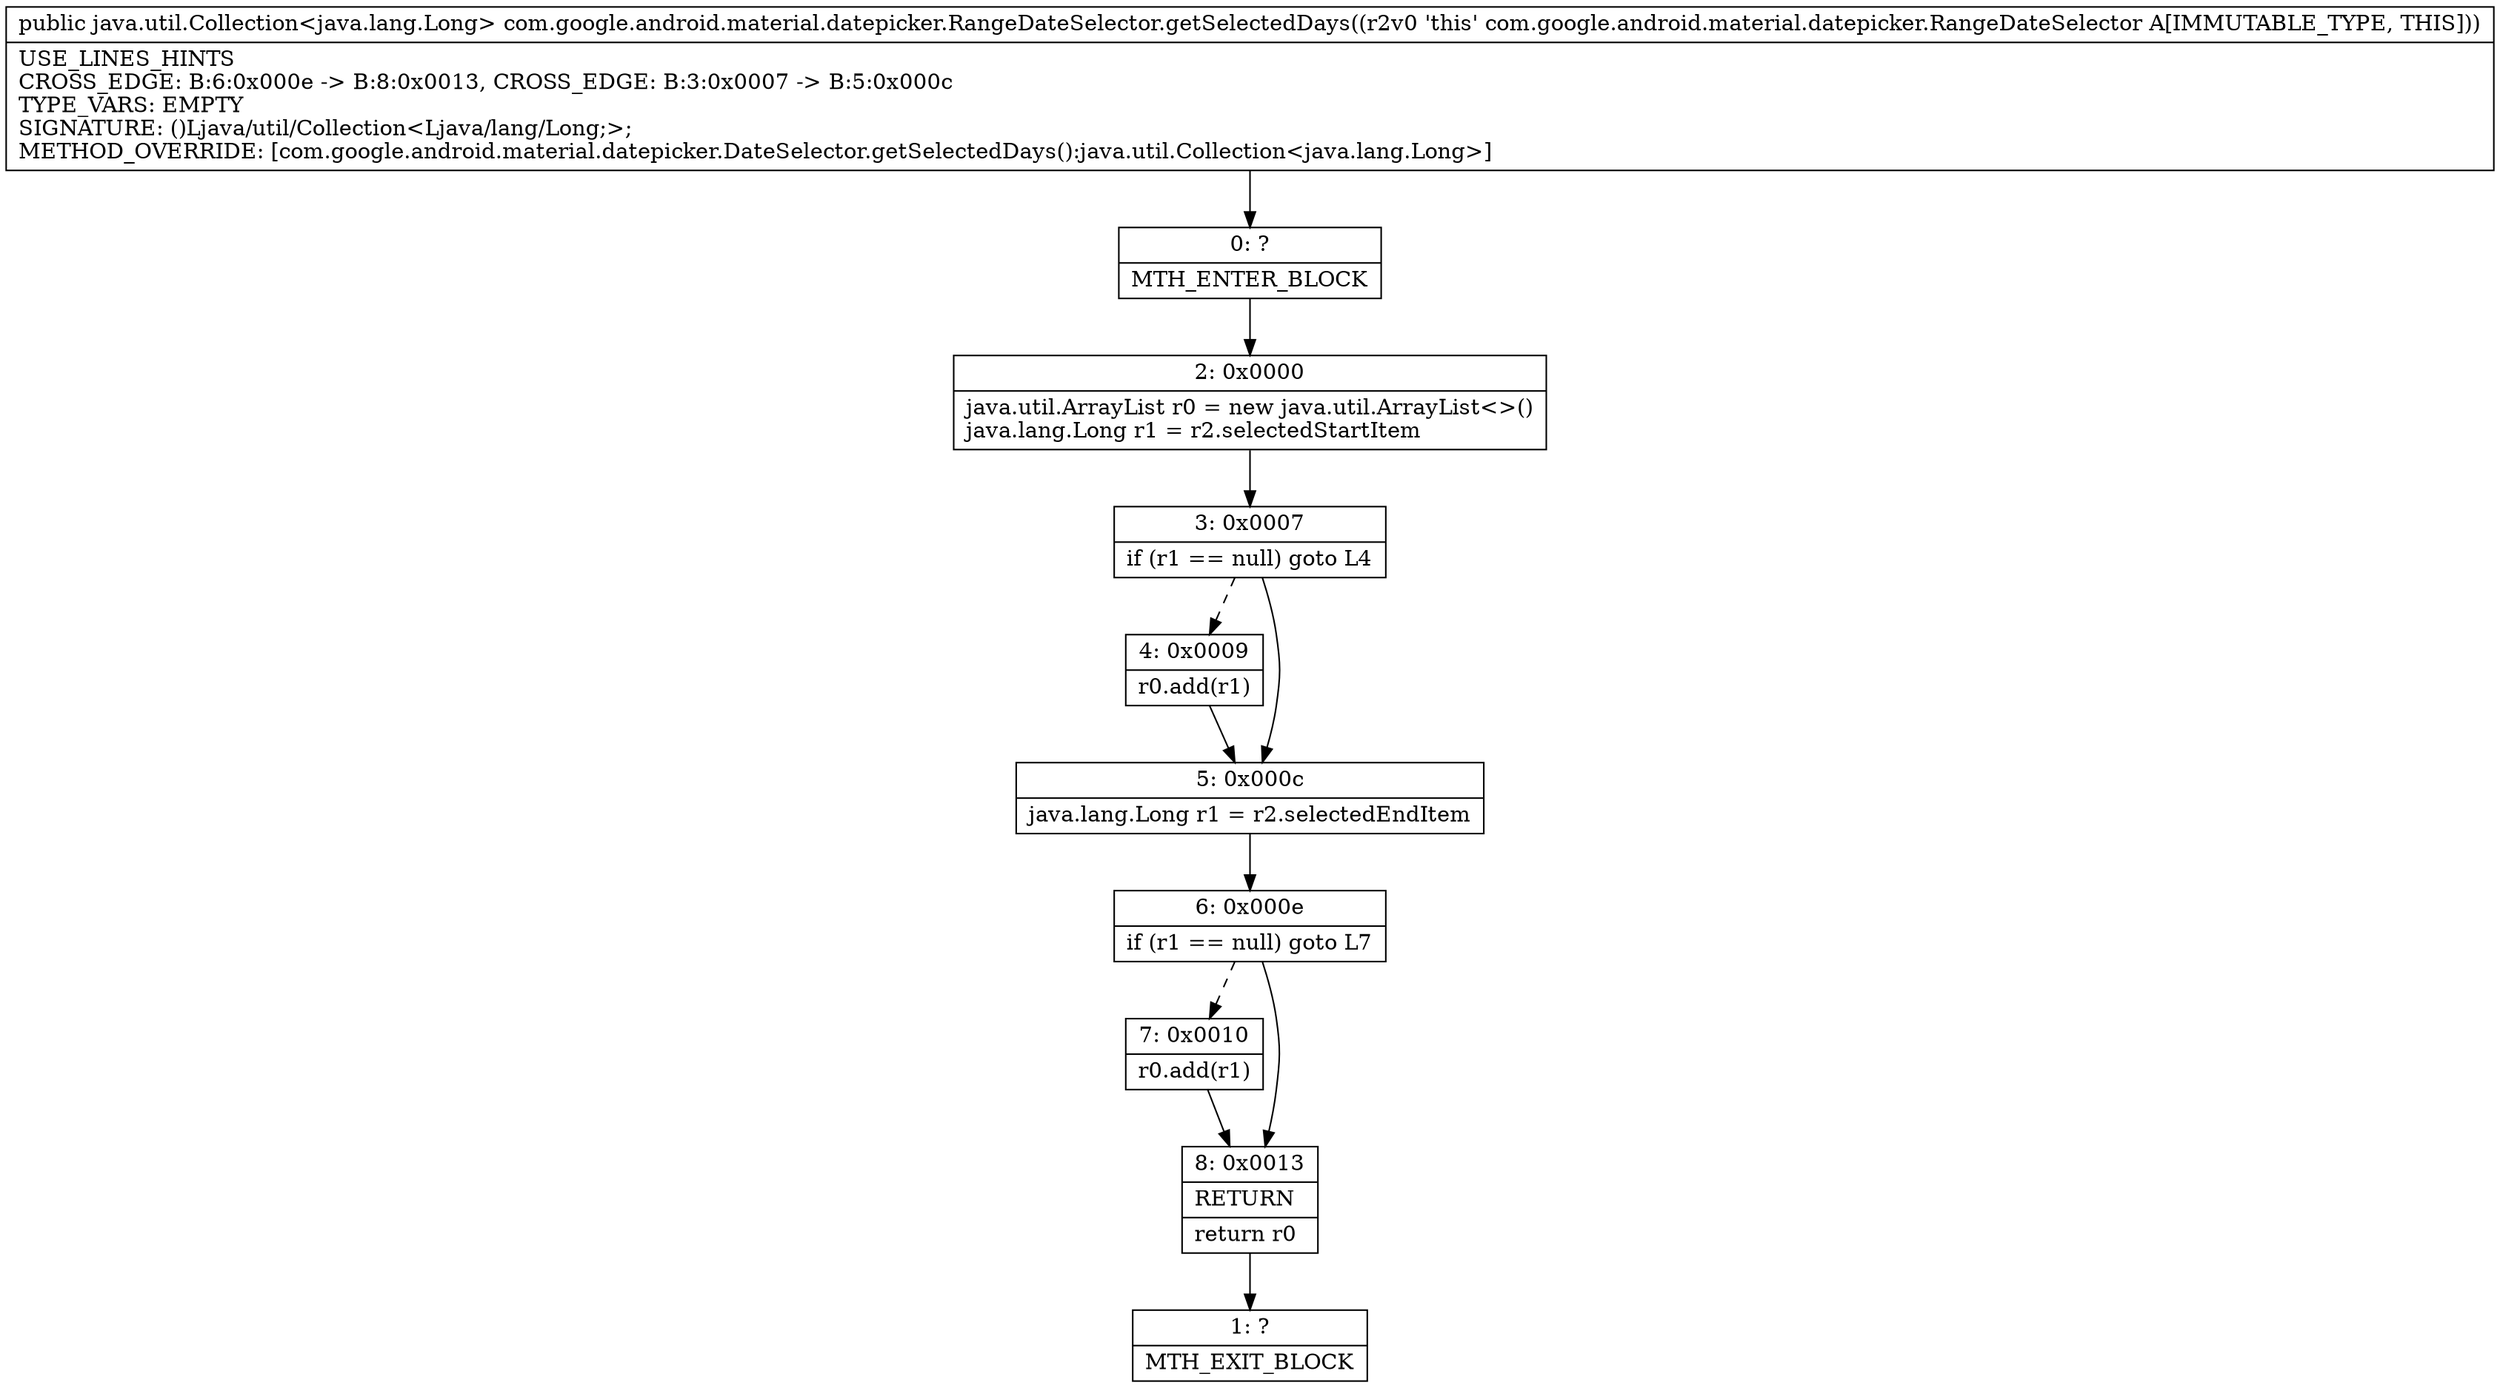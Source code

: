 digraph "CFG forcom.google.android.material.datepicker.RangeDateSelector.getSelectedDays()Ljava\/util\/Collection;" {
Node_0 [shape=record,label="{0\:\ ?|MTH_ENTER_BLOCK\l}"];
Node_2 [shape=record,label="{2\:\ 0x0000|java.util.ArrayList r0 = new java.util.ArrayList\<\>()\ljava.lang.Long r1 = r2.selectedStartItem\l}"];
Node_3 [shape=record,label="{3\:\ 0x0007|if (r1 == null) goto L4\l}"];
Node_4 [shape=record,label="{4\:\ 0x0009|r0.add(r1)\l}"];
Node_5 [shape=record,label="{5\:\ 0x000c|java.lang.Long r1 = r2.selectedEndItem\l}"];
Node_6 [shape=record,label="{6\:\ 0x000e|if (r1 == null) goto L7\l}"];
Node_7 [shape=record,label="{7\:\ 0x0010|r0.add(r1)\l}"];
Node_8 [shape=record,label="{8\:\ 0x0013|RETURN\l|return r0\l}"];
Node_1 [shape=record,label="{1\:\ ?|MTH_EXIT_BLOCK\l}"];
MethodNode[shape=record,label="{public java.util.Collection\<java.lang.Long\> com.google.android.material.datepicker.RangeDateSelector.getSelectedDays((r2v0 'this' com.google.android.material.datepicker.RangeDateSelector A[IMMUTABLE_TYPE, THIS]))  | USE_LINES_HINTS\lCROSS_EDGE: B:6:0x000e \-\> B:8:0x0013, CROSS_EDGE: B:3:0x0007 \-\> B:5:0x000c\lTYPE_VARS: EMPTY\lSIGNATURE: ()Ljava\/util\/Collection\<Ljava\/lang\/Long;\>;\lMETHOD_OVERRIDE: [com.google.android.material.datepicker.DateSelector.getSelectedDays():java.util.Collection\<java.lang.Long\>]\l}"];
MethodNode -> Node_0;Node_0 -> Node_2;
Node_2 -> Node_3;
Node_3 -> Node_4[style=dashed];
Node_3 -> Node_5;
Node_4 -> Node_5;
Node_5 -> Node_6;
Node_6 -> Node_7[style=dashed];
Node_6 -> Node_8;
Node_7 -> Node_8;
Node_8 -> Node_1;
}

